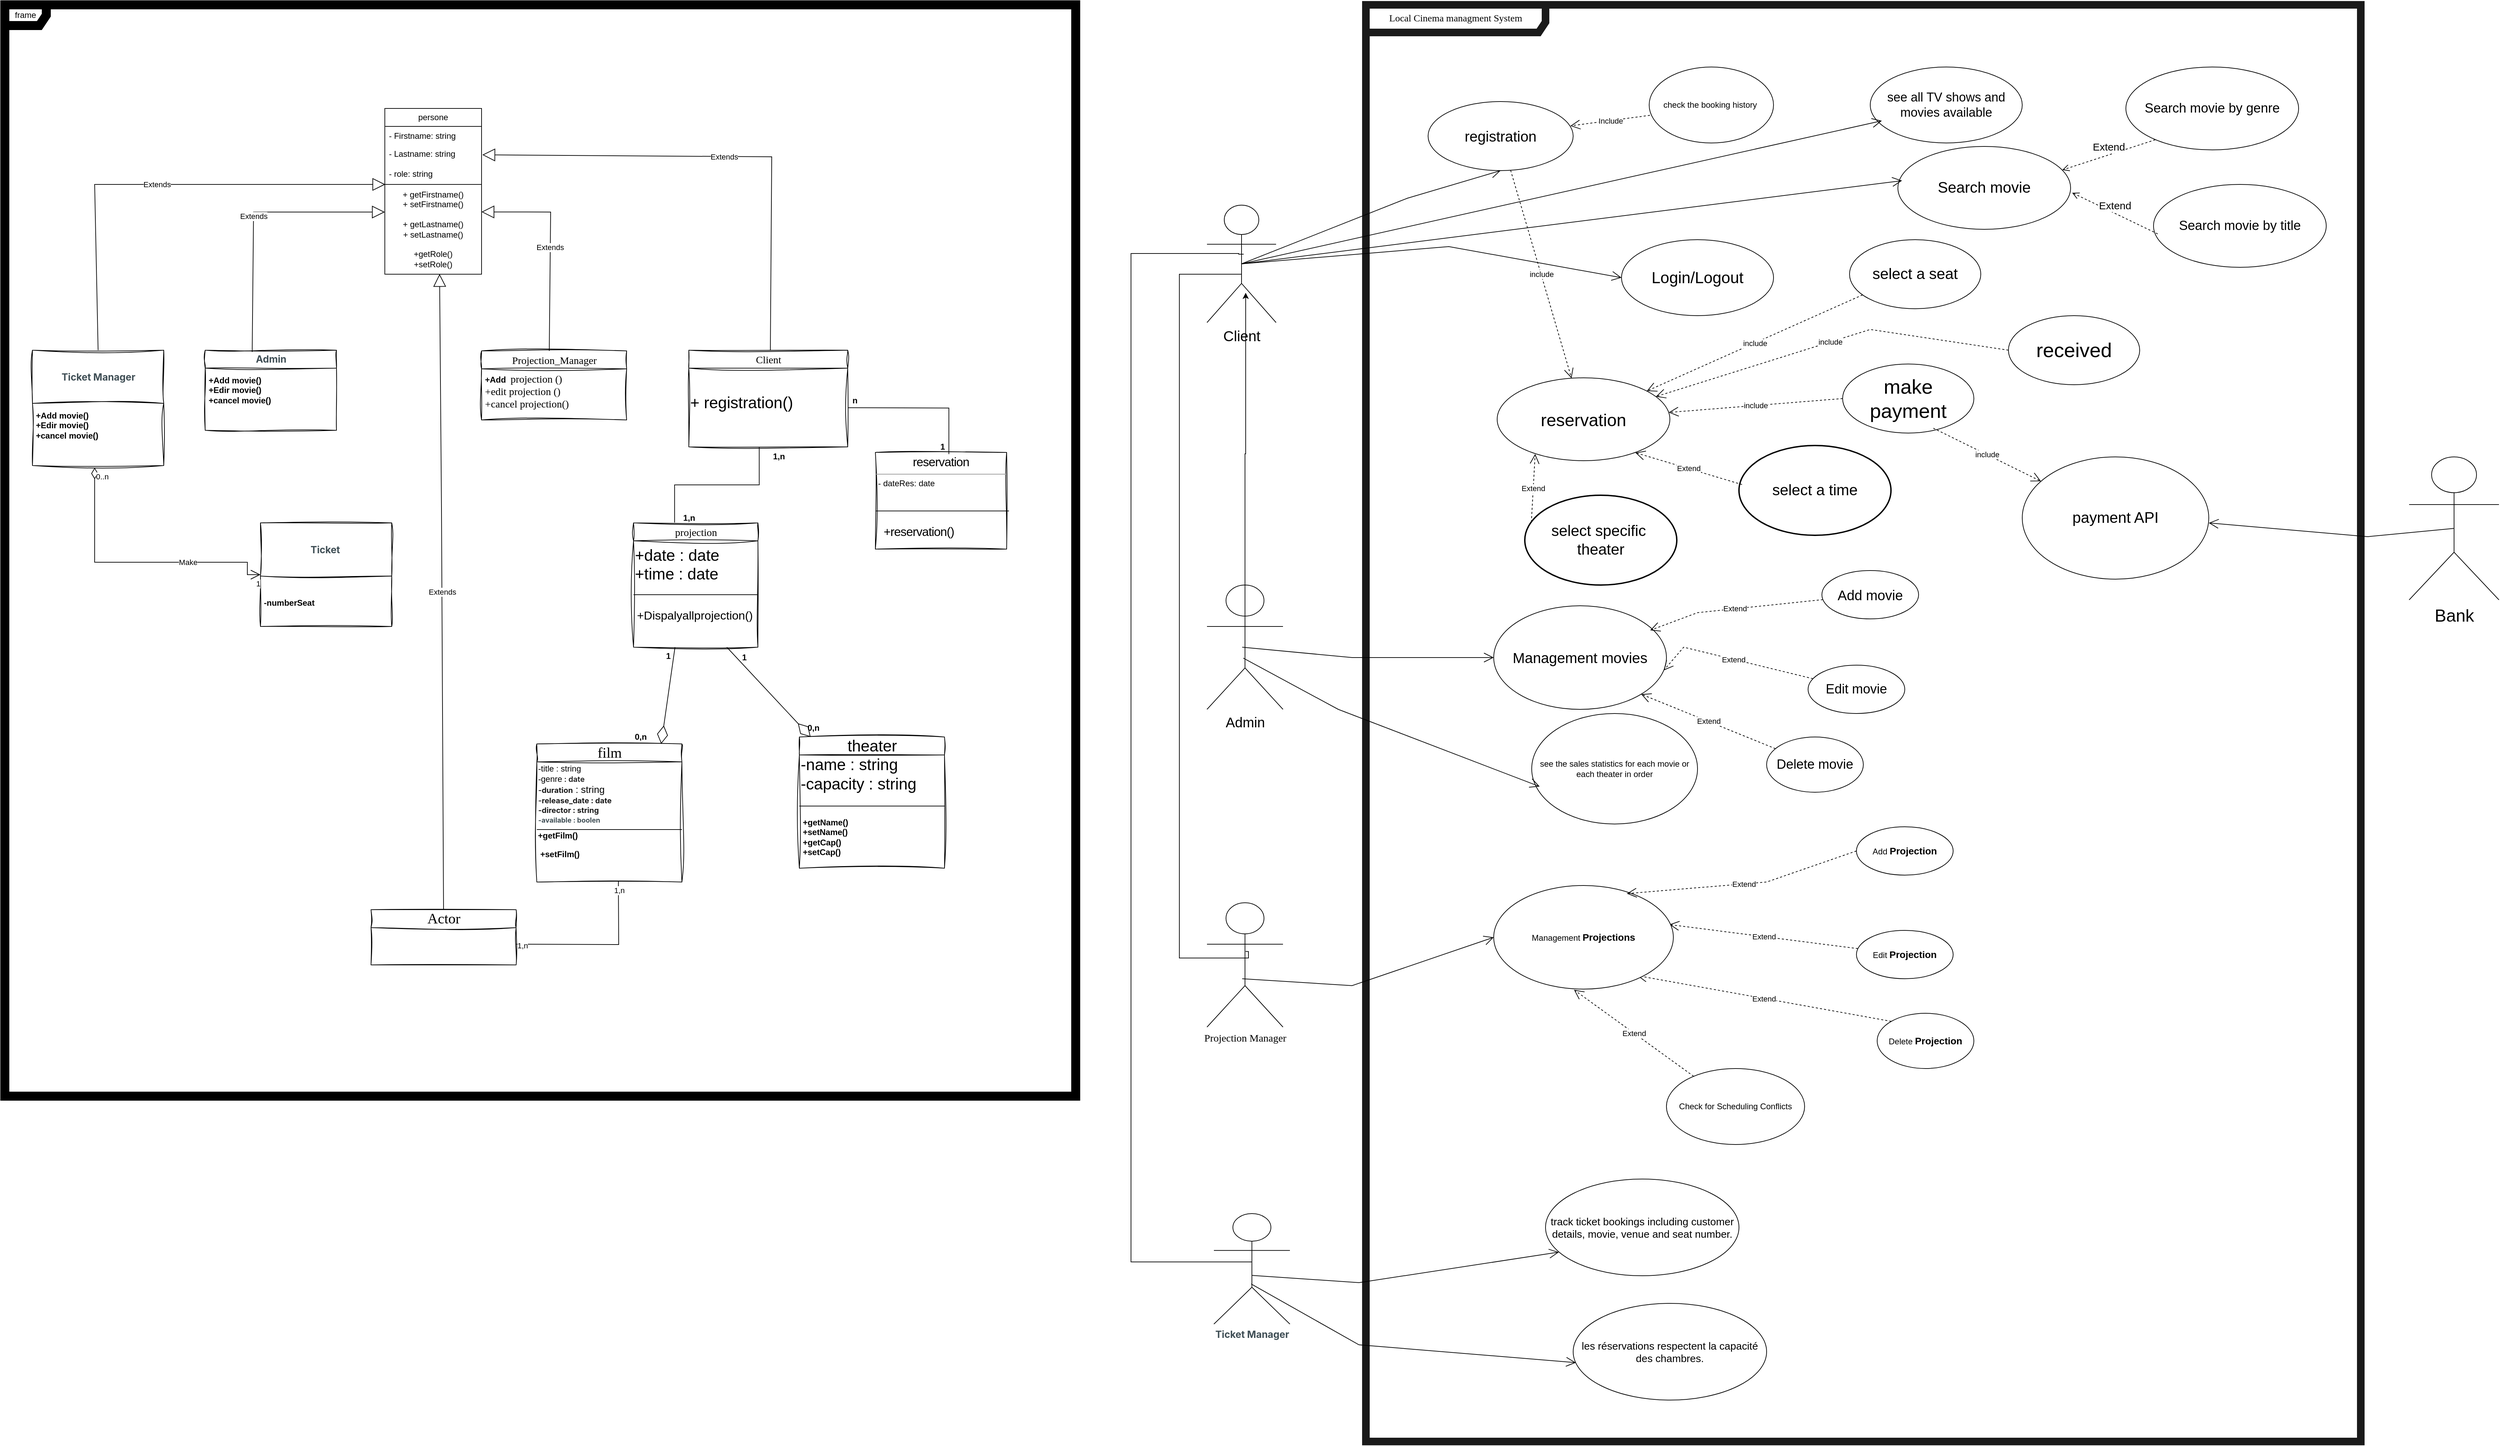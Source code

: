 <mxfile version="25.0.3">
  <diagram name="Page-1" id="c4acf3e9-155e-7222-9cf6-157b1a14988f">
    <mxGraphModel dx="3785" dy="2865" grid="1" gridSize="10" guides="1" tooltips="1" connect="1" arrows="1" fold="1" page="1" pageScale="1" pageWidth="850" pageHeight="1100" background="none" math="0" shadow="0">
      <root>
        <mxCell id="0" />
        <mxCell id="1" parent="0" />
        <mxCell id="5d2195bd80daf111-40" style="edgeStyle=orthogonalEdgeStyle;rounded=0;html=1;dashed=1;labelBackgroundColor=none;startFill=0;endArrow=open;endFill=0;endSize=10;fontFamily=Verdana;fontSize=10;" parent="1" edge="1">
          <mxGeometry relative="1" as="geometry">
            <Array as="points" />
            <mxPoint x="730" y="814" as="sourcePoint" />
            <mxPoint x="730" y="838" as="targetPoint" />
          </mxGeometry>
        </mxCell>
        <mxCell id="-JUCeMjN_p96MS28P27T-35" value="&lt;font style=&quot;font-size: 14px;&quot;&gt;Local Cinema managment System&lt;/font&gt;" style="shape=umlFrame;whiteSpace=wrap;html=1;rounded=0;shadow=0;comic=0;labelBackgroundColor=none;strokeWidth=11;fontFamily=Verdana;fontSize=10;align=center;width=260;height=40;strokeColor=#1A1A1A;" parent="1" vertex="1">
          <mxGeometry x="260" y="-1180" width="1440" height="2080" as="geometry" />
        </mxCell>
        <mxCell id="-JUCeMjN_p96MS28P27T-36" value="&lt;font style=&quot;font-size: 21px;&quot;&gt;Client&lt;/font&gt;" style="shape=umlActor;verticalLabelPosition=bottom;verticalAlign=top;html=1;" parent="1" vertex="1">
          <mxGeometry x="30" y="-890" width="100" height="170" as="geometry" />
        </mxCell>
        <mxCell id="-JUCeMjN_p96MS28P27T-38" value="&lt;font style=&quot;font-size: 20px;&quot;&gt;Admin&lt;/font&gt;" style="shape=umlActor;verticalLabelPosition=bottom;verticalAlign=top;html=1;" parent="1" vertex="1">
          <mxGeometry x="30" y="-340" width="110" height="180" as="geometry" />
        </mxCell>
        <mxCell id="-JUCeMjN_p96MS28P27T-43" value="&lt;font style=&quot;font-size: 23px;&quot;&gt;Login/Logout&lt;/font&gt;" style="ellipse;whiteSpace=wrap;html=1;" parent="1" vertex="1">
          <mxGeometry x="630" y="-840" width="220" height="110" as="geometry" />
        </mxCell>
        <mxCell id="-JUCeMjN_p96MS28P27T-45" value="" style="endArrow=open;endFill=1;endSize=12;html=1;rounded=0;exitX=0.5;exitY=0.5;exitDx=0;exitDy=0;exitPerimeter=0;entryX=0;entryY=0.5;entryDx=0;entryDy=0;" parent="1" source="-JUCeMjN_p96MS28P27T-36" target="-JUCeMjN_p96MS28P27T-43" edge="1">
          <mxGeometry width="160" relative="1" as="geometry">
            <mxPoint x="200" y="-877.792" as="sourcePoint" />
            <mxPoint x="482" y="-960" as="targetPoint" />
            <Array as="points">
              <mxPoint x="380" y="-830" />
            </Array>
          </mxGeometry>
        </mxCell>
        <mxCell id="-JUCeMjN_p96MS28P27T-46" value="&lt;font style=&quot;font-size: 18px;&quot;&gt;see all TV shows and movies available&lt;/font&gt;" style="ellipse;whiteSpace=wrap;html=1;" parent="1" vertex="1">
          <mxGeometry x="990" y="-1090" width="220" height="110" as="geometry" />
        </mxCell>
        <mxCell id="-JUCeMjN_p96MS28P27T-48" value="&lt;font style=&quot;font-size: 22px;&quot;&gt;Search movie&lt;/font&gt;" style="ellipse;whiteSpace=wrap;html=1;" parent="1" vertex="1">
          <mxGeometry x="1030" y="-975" width="250" height="120" as="geometry" />
        </mxCell>
        <mxCell id="-JUCeMjN_p96MS28P27T-49" value="" style="endArrow=open;endFill=1;endSize=12;html=1;rounded=0;entryX=0.024;entryY=0.413;entryDx=0;entryDy=0;entryPerimeter=0;exitX=0.5;exitY=0.5;exitDx=0;exitDy=0;exitPerimeter=0;" parent="1" source="-JUCeMjN_p96MS28P27T-36" target="-JUCeMjN_p96MS28P27T-48" edge="1">
          <mxGeometry width="160" relative="1" as="geometry">
            <mxPoint x="80" y="-800" as="sourcePoint" />
            <mxPoint x="400" y="-810" as="targetPoint" />
          </mxGeometry>
        </mxCell>
        <mxCell id="-JUCeMjN_p96MS28P27T-50" value="&lt;font style=&quot;font-size: 19px;&quot;&gt;Search movie by genre&lt;/font&gt;" style="ellipse;whiteSpace=wrap;html=1;" parent="1" vertex="1">
          <mxGeometry x="1360" y="-1090" width="250" height="120" as="geometry" />
        </mxCell>
        <mxCell id="-JUCeMjN_p96MS28P27T-52" value="&lt;font style=&quot;font-size: 15px;&quot;&gt;Extend&lt;/font&gt;" style="html=1;verticalAlign=bottom;endArrow=open;dashed=1;endSize=8;curved=0;rounded=0;entryX=0.952;entryY=0.284;entryDx=0;entryDy=0;entryPerimeter=0;exitX=0.17;exitY=0.878;exitDx=0;exitDy=0;exitPerimeter=0;" parent="1" source="-JUCeMjN_p96MS28P27T-50" target="-JUCeMjN_p96MS28P27T-48" edge="1">
          <mxGeometry relative="1" as="geometry">
            <mxPoint x="810" y="-780" as="sourcePoint" />
            <mxPoint x="730" y="-780" as="targetPoint" />
          </mxGeometry>
        </mxCell>
        <mxCell id="-JUCeMjN_p96MS28P27T-53" value="&lt;font style=&quot;font-size: 19px;&quot;&gt;Search movie by title&lt;/font&gt;" style="ellipse;whiteSpace=wrap;html=1;" parent="1" vertex="1">
          <mxGeometry x="1400" y="-920" width="250" height="120" as="geometry" />
        </mxCell>
        <mxCell id="-JUCeMjN_p96MS28P27T-54" value="&lt;font style=&quot;font-size: 15px;&quot;&gt;Extend&lt;/font&gt;" style="html=1;verticalAlign=bottom;endArrow=open;dashed=1;endSize=8;curved=0;rounded=0;exitX=0.024;exitY=0.597;exitDx=0;exitDy=0;exitPerimeter=0;entryX=1.009;entryY=0.559;entryDx=0;entryDy=0;entryPerimeter=0;" parent="1" source="-JUCeMjN_p96MS28P27T-53" target="-JUCeMjN_p96MS28P27T-48" edge="1">
          <mxGeometry relative="1" as="geometry">
            <mxPoint x="853" y="-825" as="sourcePoint" />
            <mxPoint x="870" y="-760" as="targetPoint" />
          </mxGeometry>
        </mxCell>
        <mxCell id="-JUCeMjN_p96MS28P27T-55" value="&lt;font style=&quot;&quot;&gt;&lt;span style=&quot;font-size: 25px;&quot;&gt;reservation&lt;/span&gt;&lt;/font&gt;" style="ellipse;whiteSpace=wrap;html=1;" parent="1" vertex="1">
          <mxGeometry x="450" y="-640" width="250" height="120" as="geometry" />
        </mxCell>
        <mxCell id="-JUCeMjN_p96MS28P27T-58" value="&lt;font style=&quot;font-size: 22px;&quot;&gt;select a seat&lt;/font&gt;" style="ellipse;whiteSpace=wrap;html=1;strokeWidth=1;" parent="1" vertex="1">
          <mxGeometry x="960" y="-840" width="190" height="100" as="geometry" />
        </mxCell>
        <mxCell id="-JUCeMjN_p96MS28P27T-59" value="&lt;span style=&quot;font-size: 29px;&quot;&gt;received&lt;/span&gt;" style="ellipse;whiteSpace=wrap;html=1;" parent="1" vertex="1">
          <mxGeometry x="1190" y="-730" width="190" height="100" as="geometry" />
        </mxCell>
        <mxCell id="-JUCeMjN_p96MS28P27T-60" value="&lt;span style=&quot;font-size: 29px;&quot;&gt;make payment&lt;/span&gt;" style="ellipse;whiteSpace=wrap;html=1;" parent="1" vertex="1">
          <mxGeometry x="950" y="-660" width="190" height="100" as="geometry" />
        </mxCell>
        <mxCell id="-JUCeMjN_p96MS28P27T-65" value="include" style="endArrow=open;endSize=12;dashed=1;html=1;rounded=0;exitX=0;exitY=0.5;exitDx=0;exitDy=0;" parent="1" source="-JUCeMjN_p96MS28P27T-60" target="-JUCeMjN_p96MS28P27T-55" edge="1">
          <mxGeometry width="160" relative="1" as="geometry">
            <mxPoint x="510" y="-502" as="sourcePoint" />
            <mxPoint x="670" y="-502" as="targetPoint" />
            <Array as="points" />
          </mxGeometry>
        </mxCell>
        <mxCell id="-JUCeMjN_p96MS28P27T-67" value="include" style="endArrow=open;endSize=12;dashed=1;html=1;rounded=0;exitX=0;exitY=0.5;exitDx=0;exitDy=0;" parent="1" source="-JUCeMjN_p96MS28P27T-59" target="-JUCeMjN_p96MS28P27T-55" edge="1">
          <mxGeometry width="160" relative="1" as="geometry">
            <mxPoint x="564" y="-536" as="sourcePoint" />
            <mxPoint x="468" y="-480" as="targetPoint" />
            <Array as="points">
              <mxPoint x="990" y="-710" />
            </Array>
          </mxGeometry>
        </mxCell>
        <mxCell id="-JUCeMjN_p96MS28P27T-68" value="include" style="endArrow=open;endSize=12;dashed=1;html=1;rounded=0;exitX=0.099;exitY=0.8;exitDx=0;exitDy=0;exitPerimeter=0;" parent="1" source="-JUCeMjN_p96MS28P27T-58" target="-JUCeMjN_p96MS28P27T-55" edge="1">
          <mxGeometry width="160" relative="1" as="geometry">
            <mxPoint x="675" y="-527" as="sourcePoint" />
            <mxPoint x="928" y="-488" as="targetPoint" />
            <Array as="points" />
          </mxGeometry>
        </mxCell>
        <mxCell id="-JUCeMjN_p96MS28P27T-71" value="" style="endArrow=open;endFill=1;endSize=12;html=1;rounded=0;entryX=0.076;entryY=0.708;entryDx=0;entryDy=0;exitX=0.5;exitY=0.5;exitDx=0;exitDy=0;exitPerimeter=0;entryPerimeter=0;" parent="1" source="-JUCeMjN_p96MS28P27T-36" target="-JUCeMjN_p96MS28P27T-46" edge="1">
          <mxGeometry width="160" relative="1" as="geometry">
            <mxPoint x="80" y="-805" as="sourcePoint" />
            <mxPoint x="420" y="-1010" as="targetPoint" />
          </mxGeometry>
        </mxCell>
        <mxCell id="-JUCeMjN_p96MS28P27T-74" value="" style="endArrow=open;endFill=1;endSize=12;html=1;rounded=0;exitX=0.5;exitY=0.5;exitDx=0;exitDy=0;exitPerimeter=0;entryX=0.5;entryY=1;entryDx=0;entryDy=0;" parent="1" source="-JUCeMjN_p96MS28P27T-36" target="-JUCeMjN_p96MS28P27T-73" edge="1">
          <mxGeometry width="160" relative="1" as="geometry">
            <mxPoint x="710" y="-770" as="sourcePoint" />
            <mxPoint x="870" y="-770" as="targetPoint" />
            <Array as="points">
              <mxPoint x="320" y="-900" />
            </Array>
          </mxGeometry>
        </mxCell>
        <mxCell id="-JUCeMjN_p96MS28P27T-76" value="include" style="endArrow=open;endSize=12;dashed=1;html=1;rounded=0;" parent="1" source="-JUCeMjN_p96MS28P27T-73" target="-JUCeMjN_p96MS28P27T-55" edge="1">
          <mxGeometry width="160" relative="1" as="geometry">
            <mxPoint x="480" y="-950" as="sourcePoint" />
            <mxPoint x="820" y="-770" as="targetPoint" />
            <Array as="points" />
          </mxGeometry>
        </mxCell>
        <mxCell id="-JUCeMjN_p96MS28P27T-77" value="&lt;span style=&quot;font-size: 22px;&quot;&gt;select a time&lt;/span&gt;" style="ellipse;whiteSpace=wrap;html=1;strokeWidth=2;" parent="1" vertex="1">
          <mxGeometry x="800" y="-542" width="220" height="130" as="geometry" />
        </mxCell>
        <mxCell id="-JUCeMjN_p96MS28P27T-78" value="&lt;span style=&quot;font-size: 22px;&quot;&gt;select&amp;nbsp;&lt;/span&gt;&lt;span style=&quot;font-size: 22px;&quot;&gt;specific&amp;nbsp;&lt;/span&gt;&lt;div&gt;&lt;span style=&quot;font-size: 22px;&quot;&gt;theater&lt;/span&gt;&lt;/div&gt;" style="ellipse;whiteSpace=wrap;html=1;strokeWidth=2;" parent="1" vertex="1">
          <mxGeometry x="490" y="-470" width="220" height="130" as="geometry" />
        </mxCell>
        <mxCell id="-JUCeMjN_p96MS28P27T-79" value="Extend" style="endArrow=open;endSize=12;dashed=1;html=1;rounded=0;exitX=0.02;exitY=0.435;exitDx=0;exitDy=0;exitPerimeter=0;entryX=0.8;entryY=0.903;entryDx=0;entryDy=0;entryPerimeter=0;" parent="1" source="-JUCeMjN_p96MS28P27T-77" target="-JUCeMjN_p96MS28P27T-55" edge="1">
          <mxGeometry width="160" relative="1" as="geometry">
            <mxPoint x="902" y="-555" as="sourcePoint" />
            <mxPoint x="650" y="-535" as="targetPoint" />
            <Array as="points" />
          </mxGeometry>
        </mxCell>
        <mxCell id="-JUCeMjN_p96MS28P27T-80" value="Extend" style="endArrow=open;endSize=12;dashed=1;html=1;rounded=0;exitX=0.043;exitY=0.301;exitDx=0;exitDy=0;exitPerimeter=0;entryX=0.22;entryY=0.919;entryDx=0;entryDy=0;entryPerimeter=0;" parent="1" source="-JUCeMjN_p96MS28P27T-78" target="-JUCeMjN_p96MS28P27T-55" edge="1">
          <mxGeometry width="160" relative="1" as="geometry">
            <mxPoint x="726" y="-560" as="sourcePoint" />
            <mxPoint x="474" y="-540" as="targetPoint" />
            <Array as="points" />
          </mxGeometry>
        </mxCell>
        <mxCell id="-JUCeMjN_p96MS28P27T-81" value="check the booking history&amp;nbsp;" style="ellipse;whiteSpace=wrap;html=1;" parent="1" vertex="1">
          <mxGeometry x="670" y="-1090" width="180" height="110" as="geometry" />
        </mxCell>
        <mxCell id="6axxp_OvReKWP-azyM8Y-1" value="Include" style="endArrow=open;endSize=12;dashed=1;html=1;rounded=0;entryX=0.981;entryY=0.352;entryDx=0;entryDy=0;entryPerimeter=0;" parent="1" target="-JUCeMjN_p96MS28P27T-73" edge="1">
          <mxGeometry width="160" relative="1" as="geometry">
            <mxPoint x="671" y="-1020" as="sourcePoint" />
            <mxPoint x="578.69" y="-992.3" as="targetPoint" />
            <mxPoint as="offset" />
          </mxGeometry>
        </mxCell>
        <mxCell id="6axxp_OvReKWP-azyM8Y-3" value="Management movies" style="ellipse;whiteSpace=wrap;html=1;fontSize=21;" parent="1" vertex="1">
          <mxGeometry x="445" y="-310" width="250" height="150" as="geometry" />
        </mxCell>
        <mxCell id="6axxp_OvReKWP-azyM8Y-4" value="Add movie" style="ellipse;whiteSpace=wrap;html=1;fontSize=20;" parent="1" vertex="1">
          <mxGeometry x="920" y="-361" width="140" height="70" as="geometry" />
        </mxCell>
        <mxCell id="6axxp_OvReKWP-azyM8Y-6" value="Delete movie" style="ellipse;whiteSpace=wrap;html=1;fontSize=19;" parent="1" vertex="1">
          <mxGeometry x="840" y="-120" width="140" height="80" as="geometry" />
        </mxCell>
        <mxCell id="6axxp_OvReKWP-azyM8Y-7" value="Edit movie" style="ellipse;whiteSpace=wrap;html=1;fontSize=19;" parent="1" vertex="1">
          <mxGeometry x="900" y="-224" width="140" height="70" as="geometry" />
        </mxCell>
        <mxCell id="6axxp_OvReKWP-azyM8Y-8" value="Extend" style="endArrow=open;endSize=12;dashed=1;html=1;rounded=0;entryX=1;entryY=1;entryDx=0;entryDy=0;" parent="1" source="6axxp_OvReKWP-azyM8Y-6" target="6axxp_OvReKWP-azyM8Y-3" edge="1">
          <mxGeometry width="160" relative="1" as="geometry">
            <mxPoint x="410" y="170" as="sourcePoint" />
            <mxPoint x="570" y="170" as="targetPoint" />
            <Array as="points" />
          </mxGeometry>
        </mxCell>
        <mxCell id="6axxp_OvReKWP-azyM8Y-9" value="Extend" style="endArrow=open;endSize=12;dashed=1;html=1;rounded=0;entryX=0.984;entryY=0.624;entryDx=0;entryDy=0;entryPerimeter=0;" parent="1" source="6axxp_OvReKWP-azyM8Y-7" target="6axxp_OvReKWP-azyM8Y-3" edge="1">
          <mxGeometry width="160" relative="1" as="geometry">
            <mxPoint x="420" y="180" as="sourcePoint" />
            <mxPoint x="456" y="237" as="targetPoint" />
            <Array as="points">
              <mxPoint x="720" y="-250" />
            </Array>
          </mxGeometry>
        </mxCell>
        <mxCell id="6axxp_OvReKWP-azyM8Y-10" value="Extend" style="endArrow=open;endSize=12;dashed=1;html=1;rounded=0;entryX=0.906;entryY=0.237;entryDx=0;entryDy=0;entryPerimeter=0;" parent="1" source="6axxp_OvReKWP-azyM8Y-4" target="6axxp_OvReKWP-azyM8Y-3" edge="1">
          <mxGeometry width="160" relative="1" as="geometry">
            <mxPoint x="570" y="170" as="sourcePoint" />
            <mxPoint x="564" y="237" as="targetPoint" />
            <Array as="points">
              <mxPoint x="740" y="-300" />
            </Array>
          </mxGeometry>
        </mxCell>
        <mxCell id="6axxp_OvReKWP-azyM8Y-12" value="see the sales statistics for each movie or each theater in order" style="ellipse;whiteSpace=wrap;html=1;" parent="1" vertex="1">
          <mxGeometry x="500" y="-154" width="240" height="160" as="geometry" />
        </mxCell>
        <mxCell id="6axxp_OvReKWP-azyM8Y-13" style="edgeStyle=orthogonalEdgeStyle;rounded=0;orthogonalLoop=1;jettySize=auto;html=1;exitX=0.5;exitY=0.5;exitDx=0;exitDy=0;exitPerimeter=0;entryX=0.56;entryY=0.746;entryDx=0;entryDy=0;entryPerimeter=0;" parent="1" source="-JUCeMjN_p96MS28P27T-38" target="-JUCeMjN_p96MS28P27T-36" edge="1">
          <mxGeometry relative="1" as="geometry" />
        </mxCell>
        <mxCell id="6axxp_OvReKWP-azyM8Y-14" value="" style="endArrow=open;endFill=1;endSize=12;html=1;rounded=0;exitX=0.478;exitY=0.588;exitDx=0;exitDy=0;exitPerimeter=0;entryX=0.048;entryY=0.661;entryDx=0;entryDy=0;entryPerimeter=0;" parent="1" source="-JUCeMjN_p96MS28P27T-38" target="6axxp_OvReKWP-azyM8Y-12" edge="1">
          <mxGeometry width="160" relative="1" as="geometry">
            <mxPoint x="96" y="-224" as="sourcePoint" />
            <mxPoint x="410" y="-225" as="targetPoint" />
            <Array as="points">
              <mxPoint x="220" y="-160" />
            </Array>
          </mxGeometry>
        </mxCell>
        <mxCell id="-JUCeMjN_p96MS28P27T-73" value="&lt;span style=&quot;font-size: 21px;&quot;&gt;registration&lt;/span&gt;" style="ellipse;whiteSpace=wrap;html=1;" parent="1" vertex="1">
          <mxGeometry x="350" y="-1040" width="210" height="100" as="geometry" />
        </mxCell>
        <mxCell id="6axxp_OvReKWP-azyM8Y-17" value="&lt;div style=&quot;text-align: start;&quot;&gt;&lt;font face=&quot;Inter, Helvetica, sans-serif&quot; color=&quot;#3f4e55&quot;&gt;&lt;span style=&quot;font-size: 14px; text-wrap-mode: wrap; background-color: rgb(255, 255, 255);&quot;&gt;&lt;b&gt;Admin&lt;/b&gt;&lt;/span&gt;&lt;/font&gt;&lt;/div&gt;" style="swimlane;html=1;fontStyle=0;childLayout=stackLayout;horizontal=1;startSize=26;fillColor=none;horizontalStack=0;resizeParent=1;resizeLast=0;collapsible=1;marginBottom=0;swimlaneFillColor=#ffffff;rounded=0;shadow=0;comic=0;labelBackgroundColor=none;strokeWidth=1;fontFamily=Verdana;fontSize=10;align=center;sketch=1;curveFitting=1;jiggle=2;" parent="1" vertex="1">
          <mxGeometry x="-1420" y="-680" width="190" height="116" as="geometry">
            <mxRectangle x="-1422.5" y="-820" width="100" height="30" as="alternateBounds" />
          </mxGeometry>
        </mxCell>
        <mxCell id="G94r3WtRSYAYhmoi9tkd-15" value="+Add movie()&lt;div&gt;+Edir movie()&lt;/div&gt;&lt;div&gt;+cancel movie()&lt;/div&gt;" style="text;align=left;fontStyle=1;verticalAlign=middle;spacingLeft=3;spacingRight=3;strokeColor=none;rotatable=0;points=[[0,0.5],[1,0.5]];portConstraint=eastwest;html=1;" parent="6axxp_OvReKWP-azyM8Y-17" vertex="1">
          <mxGeometry y="26" width="190" height="64" as="geometry" />
        </mxCell>
        <mxCell id="t2pgeeFwCYz7UCat-ssr-10" value="&lt;div&gt;&lt;br&gt;&lt;/div&gt;" style="text;html=1;strokeColor=none;fillColor=none;align=left;verticalAlign=top;spacingLeft=4;spacingRight=4;whiteSpace=wrap;overflow=hidden;rotatable=0;points=[[0,0.5],[1,0.5]];portConstraint=eastwest;sketch=1;curveFitting=1;jiggle=2;" parent="6axxp_OvReKWP-azyM8Y-17" vertex="1">
          <mxGeometry y="90" width="190" height="26" as="geometry" />
        </mxCell>
        <mxCell id="6axxp_OvReKWP-azyM8Y-21" value="&lt;font style=&quot;font-size: 15px;&quot;&gt;Client&lt;/font&gt;" style="swimlane;html=1;fontStyle=0;childLayout=stackLayout;horizontal=1;startSize=26;fillColor=none;horizontalStack=0;resizeParent=1;resizeLast=0;collapsible=1;marginBottom=0;swimlaneFillColor=#ffffff;rounded=0;shadow=0;comic=0;labelBackgroundColor=none;strokeWidth=1;fontFamily=Verdana;fontSize=10;align=center;sketch=1;curveFitting=1;jiggle=2;" parent="1" vertex="1">
          <mxGeometry x="-720" y="-680" width="230" height="140" as="geometry">
            <mxRectangle x="-930" y="-840" width="70" height="30" as="alternateBounds" />
          </mxGeometry>
        </mxCell>
        <mxCell id="t2pgeeFwCYz7UCat-ssr-23" value="&lt;font style=&quot;font-size: 23px;&quot;&gt;+ registration()&lt;/font&gt;&lt;div&gt;&lt;br&gt;&lt;/div&gt;" style="text;html=1;align=left;verticalAlign=middle;whiteSpace=wrap;rounded=0;strokeWidth=8;" parent="6axxp_OvReKWP-azyM8Y-21" vertex="1">
          <mxGeometry y="26" width="230" height="114" as="geometry" />
        </mxCell>
        <mxCell id="6axxp_OvReKWP-azyM8Y-26" value="&lt;p style=&quot;margin:0px;margin-top:4px;text-align:center;&quot;&gt;&lt;span style=&quot;background-color: rgb(255, 255, 255); color: var(--color-text-primary); font-family: var(--brand-font); font-size: 1.1rem; letter-spacing: -0.5px; text-wrap-mode: wrap; text-align: left;&quot;&gt;reservation&lt;/span&gt;&lt;/p&gt;&lt;hr size=&quot;1&quot;&gt;&lt;p style=&quot;margin:0px;margin-left:4px;&quot;&gt;- dateRes: date&lt;br&gt;&lt;/p&gt;" style="verticalAlign=top;align=left;overflow=fill;fontSize=12;fontFamily=Helvetica;html=1;rounded=0;shadow=0;comic=0;labelBackgroundColor=none;strokeWidth=1;sketch=1;curveFitting=1;jiggle=2;" parent="1" vertex="1">
          <mxGeometry x="-450" y="-532" width="190" height="140" as="geometry" />
        </mxCell>
        <mxCell id="6axxp_OvReKWP-azyM8Y-35" value="&lt;span style=&quot;font-family: Verdana; font-size: 15px;&quot;&gt;Projection Manager&lt;/span&gt;" style="shape=umlActor;verticalLabelPosition=bottom;verticalAlign=top;html=1;" parent="1" vertex="1">
          <mxGeometry x="30" y="120" width="110" height="180" as="geometry" />
        </mxCell>
        <mxCell id="t2pgeeFwCYz7UCat-ssr-2" value="persone" style="swimlane;fontStyle=0;childLayout=stackLayout;horizontal=1;startSize=26;fillColor=none;horizontalStack=0;resizeParent=1;resizeParentMax=0;resizeLast=0;collapsible=1;marginBottom=0;whiteSpace=wrap;html=1;" parent="1" vertex="1">
          <mxGeometry x="-1160" y="-1030" width="140" height="110" as="geometry" />
        </mxCell>
        <mxCell id="t2pgeeFwCYz7UCat-ssr-3" value="- Firstname: string" style="text;strokeColor=none;fillColor=none;align=left;verticalAlign=top;spacingLeft=4;spacingRight=4;overflow=hidden;rotatable=0;points=[[0,0.5],[1,0.5]];portConstraint=eastwest;whiteSpace=wrap;html=1;" parent="t2pgeeFwCYz7UCat-ssr-2" vertex="1">
          <mxGeometry y="26" width="140" height="26" as="geometry" />
        </mxCell>
        <mxCell id="t2pgeeFwCYz7UCat-ssr-4" value="- Lastname: string&lt;div&gt;&lt;br&gt;&lt;/div&gt;&lt;div&gt;- role: string&lt;/div&gt;" style="text;strokeColor=none;fillColor=none;align=left;verticalAlign=top;spacingLeft=4;spacingRight=4;overflow=hidden;rotatable=0;points=[[0,0.5],[1,0.5]];portConstraint=eastwest;whiteSpace=wrap;html=1;" parent="t2pgeeFwCYz7UCat-ssr-2" vertex="1">
          <mxGeometry y="52" width="140" height="58" as="geometry" />
        </mxCell>
        <mxCell id="t2pgeeFwCYz7UCat-ssr-8" value="+ get&lt;span style=&quot;text-align: left;&quot;&gt;Firstname()&lt;/span&gt;&lt;div&gt;&lt;span style=&quot;text-align: left;&quot;&gt;+ setFirstname()&lt;/span&gt;&lt;/div&gt;&lt;div&gt;&lt;span style=&quot;text-align: left;&quot;&gt;&lt;br&gt;&lt;/span&gt;&lt;/div&gt;&lt;div&gt;&lt;span style=&quot;text-align: left;&quot;&gt;+ getLastname()&lt;/span&gt;&lt;/div&gt;&lt;div&gt;&lt;span style=&quot;text-align: left;&quot;&gt;+ setLastname()&lt;/span&gt;&lt;/div&gt;&lt;div&gt;&lt;span style=&quot;text-align: left;&quot;&gt;&lt;br&gt;&lt;/span&gt;&lt;/div&gt;&lt;div&gt;&lt;span style=&quot;text-align: left;&quot;&gt;+getRole()&lt;/span&gt;&lt;/div&gt;&lt;div&gt;&lt;span style=&quot;text-align: left;&quot;&gt;+setRole()&lt;/span&gt;&lt;/div&gt;" style="html=1;whiteSpace=wrap;" parent="1" vertex="1">
          <mxGeometry x="-1160" y="-920" width="140" height="130" as="geometry" />
        </mxCell>
        <mxCell id="t2pgeeFwCYz7UCat-ssr-19" value="&lt;font style=&quot;font-size: 21px;&quot;&gt;film&lt;/font&gt;" style="swimlane;html=1;fontStyle=0;childLayout=stackLayout;horizontal=1;startSize=26;fillColor=none;horizontalStack=0;resizeParent=1;resizeLast=0;collapsible=1;marginBottom=0;swimlaneFillColor=#ffffff;rounded=0;shadow=0;comic=0;labelBackgroundColor=none;strokeWidth=1;fontFamily=Verdana;fontSize=10;align=center;sketch=1;curveFitting=1;jiggle=2;" parent="1" vertex="1">
          <mxGeometry x="-940" y="-110" width="210" height="200" as="geometry">
            <mxRectangle x="-930" y="-840" width="70" height="30" as="alternateBounds" />
          </mxGeometry>
        </mxCell>
        <mxCell id="t2pgeeFwCYz7UCat-ssr-20" value="-title : string&amp;nbsp;&lt;div&gt;-genre&lt;span style=&quot;background-color: rgb(255, 255, 255); font-family: Inter, Helvetica, sans-serif; font-weight: 600;&quot;&gt;&lt;font style=&quot;font-size: 11px;&quot; color=&quot;#1a1a1a&quot;&gt;&amp;nbsp;: date&amp;nbsp;&lt;/font&gt;&lt;/span&gt;&lt;/div&gt;&lt;div&gt;&lt;span style=&quot;background-color: rgb(255, 255, 255); font-family: Inter, Helvetica, sans-serif; font-weight: 600;&quot;&gt;&lt;font style=&quot;font-size: 11px;&quot; color=&quot;#1a1a1a&quot;&gt;-&lt;/font&gt;&lt;/span&gt;&lt;span style=&quot;background-color: initial; font-size: 11px;&quot;&gt;&lt;font face=&quot;Inter, Helvetica, sans-serif&quot; color=&quot;#1a1a1a&quot;&gt;&lt;b&gt;duration&lt;/b&gt;&lt;/font&gt;&lt;/span&gt;&lt;span style=&quot;background-color: rgb(255, 255, 255); font-family: &amp;quot;Nunito Sans&amp;quot;, sans-serif; font-size: 14px; white-space-collapse: preserve;&quot;&gt; : string&lt;/span&gt;&lt;/div&gt;&lt;div&gt;&lt;span style=&quot;background-color: rgb(255, 255, 255); font-family: Inter, Helvetica, sans-serif; font-weight: 600;&quot;&gt;&lt;font style=&quot;font-size: 11px;&quot; color=&quot;#1a1a1a&quot;&gt;-&lt;/font&gt;&lt;/span&gt;&lt;span style=&quot;background-color: initial; font-size: 11px;&quot;&gt;&lt;font face=&quot;Inter, Helvetica, sans-serif&quot; color=&quot;#1a1a1a&quot;&gt;&lt;b&gt;release_date : date&lt;/b&gt;&lt;/font&gt;&lt;/span&gt;&lt;/div&gt;&lt;div&gt;&lt;span style=&quot;background-color: initial; font-size: 11px;&quot;&gt;&lt;font face=&quot;Inter, Helvetica, sans-serif&quot; color=&quot;#1a1a1a&quot;&gt;&lt;b&gt;-&lt;/b&gt;&lt;/font&gt;&lt;/span&gt;&lt;span style=&quot;background-color: initial; font-size: 11px;&quot;&gt;&lt;font face=&quot;Inter, Helvetica, sans-serif&quot; color=&quot;#1a1a1a&quot;&gt;&lt;b&gt;director : string&amp;nbsp;&lt;/b&gt;&lt;/font&gt;&lt;/span&gt;&lt;/div&gt;&lt;div&gt;&lt;font face=&quot;Inter, Helvetica, sans-serif&quot; color=&quot;#3f4e55&quot;&gt;&lt;span style=&quot;font-size: 10px; background-color: rgb(255, 255, 255);&quot;&gt;&lt;b&gt;-&lt;/b&gt;&lt;/span&gt;&lt;/font&gt;&lt;span style=&quot;background-color: initial; font-size: 10px;&quot;&gt;&lt;font face=&quot;Inter, Helvetica, sans-serif&quot; color=&quot;#3f4e55&quot;&gt;&lt;b&gt;available : boolen&lt;/b&gt;&lt;/font&gt;&lt;/span&gt;&lt;/div&gt;" style="text;html=1;align=left;verticalAlign=middle;whiteSpace=wrap;rounded=0;" parent="t2pgeeFwCYz7UCat-ssr-19" vertex="1">
          <mxGeometry y="26" width="210" height="94" as="geometry" />
        </mxCell>
        <mxCell id="K1tz6S9R27IjN6R02nzi-79" value="&lt;div&gt;&lt;span style=&quot;background-color: initial;&quot;&gt;+setFilm()&lt;/span&gt;&lt;/div&gt;" style="text;align=left;fontStyle=1;verticalAlign=middle;spacingLeft=3;spacingRight=3;strokeColor=none;rotatable=0;points=[[0,0.5],[1,0.5]];portConstraint=eastwest;html=1;" vertex="1" parent="t2pgeeFwCYz7UCat-ssr-19">
          <mxGeometry y="120" width="210" height="80" as="geometry" />
        </mxCell>
        <mxCell id="t2pgeeFwCYz7UCat-ssr-24" value="&lt;span style=&quot;font-size: 17.6px; letter-spacing: -0.5px; background-color: rgb(255, 255, 255);&quot;&gt;+reservation()&lt;/span&gt;" style="text;html=1;align=left;verticalAlign=middle;whiteSpace=wrap;rounded=0;strokeWidth=8;" parent="1" vertex="1">
          <mxGeometry x="-440" y="-437" width="210" height="40" as="geometry" />
        </mxCell>
        <mxCell id="t2pgeeFwCYz7UCat-ssr-26" value="" style="endArrow=none;html=1;rounded=0;entryX=1.018;entryY=0.605;entryDx=0;entryDy=0;entryPerimeter=0;exitX=0.002;exitY=0.605;exitDx=0;exitDy=0;exitPerimeter=0;" parent="1" source="6axxp_OvReKWP-azyM8Y-26" target="6axxp_OvReKWP-azyM8Y-26" edge="1">
          <mxGeometry width="50" height="50" relative="1" as="geometry">
            <mxPoint x="-430" y="-460" as="sourcePoint" />
            <mxPoint x="-380" y="-510" as="targetPoint" />
          </mxGeometry>
        </mxCell>
        <mxCell id="G94r3WtRSYAYhmoi9tkd-6" value="&lt;span style=&quot;font-size: 21px;&quot;&gt;Actor&lt;/span&gt;" style="swimlane;html=1;fontStyle=0;childLayout=stackLayout;horizontal=1;startSize=26;fillColor=none;horizontalStack=0;resizeParent=1;resizeLast=0;collapsible=1;marginBottom=0;swimlaneFillColor=#ffffff;rounded=0;shadow=0;comic=0;labelBackgroundColor=none;strokeWidth=1;fontFamily=Verdana;fontSize=10;align=center;sketch=1;curveFitting=1;jiggle=2;" parent="1" vertex="1">
          <mxGeometry x="-1180" y="130" width="210" height="80" as="geometry">
            <mxRectangle x="-930" y="-840" width="70" height="30" as="alternateBounds" />
          </mxGeometry>
        </mxCell>
        <mxCell id="G94r3WtRSYAYhmoi9tkd-12" value="&lt;span style=&quot;font-size: 15px;&quot;&gt;Projection_Manager&lt;/span&gt;" style="swimlane;html=1;fontStyle=0;childLayout=stackLayout;horizontal=1;startSize=26;fillColor=none;horizontalStack=0;resizeParent=1;resizeLast=0;collapsible=1;marginBottom=0;swimlaneFillColor=#ffffff;rounded=0;shadow=0;comic=0;labelBackgroundColor=none;strokeWidth=1;fontFamily=Verdana;fontSize=10;align=center;sketch=1;curveFitting=1;jiggle=2;" parent="1" vertex="1">
          <mxGeometry x="-1020" y="-679" width="210" height="100" as="geometry">
            <mxRectangle x="-930" y="-840" width="70" height="30" as="alternateBounds" />
          </mxGeometry>
        </mxCell>
        <mxCell id="G94r3WtRSYAYhmoi9tkd-14" value="+Add&amp;nbsp;&amp;nbsp;&lt;span style=&quot;font-family: Verdana; font-size: 15px; font-weight: 400;&quot;&gt;projection ()&lt;/span&gt;&lt;div&gt;&lt;span style=&quot;font-family: Verdana; font-size: 15px; font-weight: 400;&quot;&gt;+edit&amp;nbsp;&lt;/span&gt;&lt;span style=&quot;font-family: Verdana; font-size: 15px; font-weight: 400; background-color: initial;&quot;&gt;projection ()&lt;/span&gt;&lt;/div&gt;&lt;div&gt;&lt;span style=&quot;background-color: initial; font-size: 15px; font-weight: 400;&quot;&gt;&lt;font face=&quot;Verdana&quot;&gt;+cancel projection()&lt;/font&gt;&lt;/span&gt;&lt;/div&gt;" style="text;align=left;fontStyle=1;verticalAlign=middle;spacingLeft=3;spacingRight=3;strokeColor=none;rotatable=0;points=[[0,0.5],[1,0.5]];portConstraint=eastwest;html=1;" parent="G94r3WtRSYAYhmoi9tkd-12" vertex="1">
          <mxGeometry y="26" width="210" height="64" as="geometry" />
        </mxCell>
        <mxCell id="G94r3WtRSYAYhmoi9tkd-16" value="&lt;div style=&quot;&quot;&gt;&lt;font face=&quot;Helvetica&quot;&gt;&lt;span style=&quot;font-size: 23px; text-wrap-mode: wrap;&quot;&gt;theater&lt;/span&gt;&lt;/font&gt;&lt;/div&gt;" style="swimlane;html=1;fontStyle=0;childLayout=stackLayout;horizontal=1;startSize=26;fillColor=none;horizontalStack=0;resizeParent=1;resizeLast=0;collapsible=1;marginBottom=0;swimlaneFillColor=#ffffff;rounded=0;shadow=0;comic=0;labelBackgroundColor=none;strokeWidth=1;fontFamily=Verdana;fontSize=10;align=center;sketch=1;curveFitting=1;jiggle=2;" parent="1" vertex="1">
          <mxGeometry x="-560" y="-120" width="210" height="190" as="geometry">
            <mxRectangle x="-930" y="-840" width="70" height="30" as="alternateBounds" />
          </mxGeometry>
        </mxCell>
        <mxCell id="G94r3WtRSYAYhmoi9tkd-17" value="&lt;span style=&quot;font-size: 23px;&quot;&gt;-name : string&lt;/span&gt;&lt;div&gt;&lt;span style=&quot;font-size: 23px;&quot;&gt;-capacity : string&lt;br&gt;&lt;/span&gt;&lt;div&gt;&lt;span style=&quot;font-size: 23px;&quot;&gt;&lt;br&gt;&lt;/span&gt;&lt;/div&gt;&lt;/div&gt;" style="text;html=1;align=left;verticalAlign=middle;whiteSpace=wrap;rounded=0;strokeWidth=8;" parent="G94r3WtRSYAYhmoi9tkd-16" vertex="1">
          <mxGeometry y="26" width="210" height="84" as="geometry" />
        </mxCell>
        <mxCell id="K1tz6S9R27IjN6R02nzi-82" value="+getName()&lt;div&gt;+setName()&lt;/div&gt;&lt;div style=&quot;&quot;&gt;+getCap()&lt;/div&gt;&lt;div style=&quot;&quot;&gt;+setCap()&lt;/div&gt;" style="text;align=left;fontStyle=1;verticalAlign=middle;spacingLeft=3;spacingRight=3;strokeColor=none;rotatable=0;points=[[0,0.5],[1,0.5]];portConstraint=eastwest;html=1;" vertex="1" parent="G94r3WtRSYAYhmoi9tkd-16">
          <mxGeometry y="110" width="210" height="70" as="geometry" />
        </mxCell>
        <mxCell id="G94r3WtRSYAYhmoi9tkd-22" value="&lt;div style=&quot;text-align: start;&quot;&gt;&lt;font face=&quot;Inter, Helvetica, sans-serif&quot; color=&quot;#3f4e55&quot;&gt;&lt;span style=&quot;font-size: 14px; text-wrap-mode: wrap; background-color: rgb(255, 255, 255);&quot;&gt;&lt;b&gt;Ticket Manager&lt;/b&gt;&lt;/span&gt;&lt;/font&gt;&lt;/div&gt;" style="swimlane;html=1;fontStyle=0;childLayout=stackLayout;horizontal=1;startSize=77;fillColor=none;horizontalStack=0;resizeParent=1;resizeLast=0;collapsible=1;marginBottom=0;swimlaneFillColor=#ffffff;rounded=0;shadow=0;comic=0;labelBackgroundColor=none;strokeWidth=1;fontFamily=Verdana;fontSize=10;align=center;sketch=1;curveFitting=1;jiggle=2;" parent="1" vertex="1">
          <mxGeometry x="-1670" y="-680" width="190" height="167" as="geometry">
            <mxRectangle x="-1422.5" y="-820" width="100" height="30" as="alternateBounds" />
          </mxGeometry>
        </mxCell>
        <mxCell id="K1tz6S9R27IjN6R02nzi-83" value="+Add movie()&lt;div&gt;+Edir movie()&lt;/div&gt;&lt;div&gt;+cancel movie()&lt;/div&gt;" style="text;align=left;fontStyle=1;verticalAlign=middle;spacingLeft=3;spacingRight=3;strokeColor=none;rotatable=0;points=[[0,0.5],[1,0.5]];portConstraint=eastwest;html=1;" vertex="1" parent="G94r3WtRSYAYhmoi9tkd-22">
          <mxGeometry y="77" width="190" height="64" as="geometry" />
        </mxCell>
        <mxCell id="G94r3WtRSYAYhmoi9tkd-26" value="&lt;div style=&quot;text-align: start;&quot;&gt;&lt;font face=&quot;Inter, Helvetica, sans-serif&quot; color=&quot;#3f4e55&quot;&gt;&lt;span style=&quot;font-size: 14px; text-wrap-mode: wrap; background-color: rgb(255, 255, 255);&quot;&gt;&lt;b&gt;Ticket&amp;nbsp;&lt;/b&gt;&lt;/span&gt;&lt;/font&gt;&lt;/div&gt;" style="swimlane;html=1;fontStyle=0;childLayout=stackLayout;horizontal=1;startSize=77;fillColor=none;horizontalStack=0;resizeParent=1;resizeLast=0;collapsible=1;marginBottom=0;swimlaneFillColor=#ffffff;rounded=0;shadow=0;comic=0;labelBackgroundColor=none;strokeWidth=1;fontFamily=Verdana;fontSize=10;align=center;sketch=1;curveFitting=1;jiggle=2;" parent="1" vertex="1">
          <mxGeometry x="-1340" y="-430" width="190" height="150" as="geometry">
            <mxRectangle x="-1422.5" y="-820" width="100" height="30" as="alternateBounds" />
          </mxGeometry>
        </mxCell>
        <mxCell id="G94r3WtRSYAYhmoi9tkd-28" value="&lt;div&gt;&lt;br&gt;&lt;/div&gt;" style="text;html=1;strokeColor=none;fillColor=none;align=left;verticalAlign=top;spacingLeft=4;spacingRight=4;whiteSpace=wrap;overflow=hidden;rotatable=0;points=[[0,0.5],[1,0.5]];portConstraint=eastwest;sketch=1;curveFitting=1;jiggle=2;" parent="G94r3WtRSYAYhmoi9tkd-26" vertex="1">
          <mxGeometry y="77" width="190" height="26" as="geometry" />
        </mxCell>
        <mxCell id="K1tz6S9R27IjN6R02nzi-39" value="-numberSeat" style="text;align=left;fontStyle=1;verticalAlign=middle;spacingLeft=3;spacingRight=3;strokeColor=none;rotatable=0;points=[[0,0.5],[1,0.5]];portConstraint=eastwest;html=1;" vertex="1" parent="G94r3WtRSYAYhmoi9tkd-26">
          <mxGeometry y="103" width="190" height="26" as="geometry" />
        </mxCell>
        <mxCell id="G94r3WtRSYAYhmoi9tkd-10" value="&lt;span style=&quot;font-size: 15px;&quot;&gt;projection&lt;/span&gt;" style="swimlane;html=1;fontStyle=0;childLayout=stackLayout;horizontal=1;startSize=26;fillColor=none;horizontalStack=0;resizeParent=1;resizeLast=0;collapsible=1;marginBottom=0;swimlaneFillColor=#ffffff;rounded=0;shadow=0;comic=0;labelBackgroundColor=none;strokeWidth=1;fontFamily=Verdana;fontSize=10;align=center;sketch=1;curveFitting=1;jiggle=2;" parent="1" vertex="1">
          <mxGeometry x="-800" y="-430" width="180" height="180" as="geometry">
            <mxRectangle x="-930" y="-840" width="70" height="30" as="alternateBounds" />
          </mxGeometry>
        </mxCell>
        <mxCell id="G94r3WtRSYAYhmoi9tkd-11" value="&lt;span style=&quot;font-size: 23px;&quot;&gt;+date : date&lt;/span&gt;&lt;div&gt;&lt;span style=&quot;background-color: initial; font-size: 23px;&quot;&gt;+time : date&lt;/span&gt;&lt;/div&gt;&lt;div&gt;&lt;br&gt;&lt;/div&gt;" style="text;html=1;align=left;verticalAlign=middle;whiteSpace=wrap;rounded=0;strokeWidth=8;" parent="G94r3WtRSYAYhmoi9tkd-10" vertex="1">
          <mxGeometry y="26" width="180" height="84" as="geometry" />
        </mxCell>
        <mxCell id="K1tz6S9R27IjN6R02nzi-29" value="&lt;span style=&quot;font-weight: 400; text-wrap-mode: wrap;&quot;&gt;&lt;font style=&quot;font-size: 17px;&quot;&gt;+Dispalyallprojection()&lt;/font&gt;&lt;/span&gt;" style="text;align=left;fontStyle=1;verticalAlign=middle;spacingLeft=3;spacingRight=3;strokeColor=none;rotatable=0;points=[[0,0.5],[1,0.5]];portConstraint=eastwest;html=1;" vertex="1" parent="G94r3WtRSYAYhmoi9tkd-10">
          <mxGeometry y="110" width="180" height="50" as="geometry" />
        </mxCell>
        <mxCell id="G94r3WtRSYAYhmoi9tkd-32" value="Extends" style="endArrow=block;endSize=16;endFill=0;html=1;rounded=0;exitX=0.5;exitY=0;exitDx=0;exitDy=0;entryX=0.005;entryY=1;entryDx=0;entryDy=0;entryPerimeter=0;" parent="1" source="G94r3WtRSYAYhmoi9tkd-22" target="t2pgeeFwCYz7UCat-ssr-4" edge="1">
          <mxGeometry width="160" relative="1" as="geometry">
            <mxPoint x="-1240" y="-640" as="sourcePoint" />
            <mxPoint x="-1080" y="-640" as="targetPoint" />
            <Array as="points">
              <mxPoint x="-1580" y="-920" />
            </Array>
          </mxGeometry>
        </mxCell>
        <mxCell id="G94r3WtRSYAYhmoi9tkd-33" value="Extends" style="endArrow=block;endSize=16;endFill=0;html=1;rounded=0;exitX=0.358;exitY=0.023;exitDx=0;exitDy=0;exitPerimeter=0;" parent="1" source="6axxp_OvReKWP-azyM8Y-17" edge="1">
          <mxGeometry width="160" relative="1" as="geometry">
            <mxPoint x="-1345" y="-679" as="sourcePoint" />
            <mxPoint x="-1160" y="-880" as="targetPoint" />
            <Array as="points">
              <mxPoint x="-1350" y="-880" />
              <mxPoint x="-1250" y="-880" />
            </Array>
          </mxGeometry>
        </mxCell>
        <mxCell id="G94r3WtRSYAYhmoi9tkd-34" value="Extends" style="endArrow=block;endSize=16;endFill=0;html=1;rounded=0;exitX=0.358;exitY=0.023;exitDx=0;exitDy=0;exitPerimeter=0;entryX=0.999;entryY=0.306;entryDx=0;entryDy=0;entryPerimeter=0;" parent="1" target="t2pgeeFwCYz7UCat-ssr-8" edge="1">
          <mxGeometry width="160" relative="1" as="geometry">
            <mxPoint x="-922" y="-679" as="sourcePoint" />
            <mxPoint x="-730" y="-884" as="targetPoint" />
            <Array as="points">
              <mxPoint x="-920" y="-880" />
            </Array>
          </mxGeometry>
        </mxCell>
        <mxCell id="G94r3WtRSYAYhmoi9tkd-35" value="Extends" style="endArrow=block;endSize=16;endFill=0;html=1;rounded=0;exitX=0.358;exitY=0.023;exitDx=0;exitDy=0;exitPerimeter=0;entryX=1.008;entryY=0.261;entryDx=0;entryDy=0;entryPerimeter=0;" parent="1" target="t2pgeeFwCYz7UCat-ssr-4" edge="1">
          <mxGeometry width="160" relative="1" as="geometry">
            <mxPoint x="-602" y="-680" as="sourcePoint" />
            <mxPoint x="-700" y="-881" as="targetPoint" />
            <Array as="points">
              <mxPoint x="-600" y="-960" />
            </Array>
          </mxGeometry>
        </mxCell>
        <mxCell id="G94r3WtRSYAYhmoi9tkd-39" value="Extends" style="endArrow=block;endSize=16;endFill=0;html=1;rounded=0;entryX=0.566;entryY=0.997;entryDx=0;entryDy=0;entryPerimeter=0;exitX=0.5;exitY=0;exitDx=0;exitDy=0;" parent="1" source="G94r3WtRSYAYhmoi9tkd-6" target="t2pgeeFwCYz7UCat-ssr-8" edge="1">
          <mxGeometry width="160" relative="1" as="geometry">
            <mxPoint x="-1081" y="250" as="sourcePoint" />
            <mxPoint x="-888" y="-450" as="targetPoint" />
            <Array as="points">
              <mxPoint x="-1078" y="-450" />
            </Array>
          </mxGeometry>
        </mxCell>
        <mxCell id="K1tz6S9R27IjN6R02nzi-5" value="" style="endArrow=diamondThin;endFill=0;endSize=24;html=1;rounded=0;entryX=0.875;entryY=0.885;entryDx=0;entryDy=0;entryPerimeter=0;" edge="1" parent="1" target="K1tz6S9R27IjN6R02nzi-10">
          <mxGeometry width="160" relative="1" as="geometry">
            <mxPoint x="-740" y="-250" as="sourcePoint" />
            <mxPoint x="-772.21" y="-107.0" as="targetPoint" />
            <Array as="points" />
          </mxGeometry>
        </mxCell>
        <mxCell id="K1tz6S9R27IjN6R02nzi-6" value="" style="endArrow=diamondThin;endFill=0;endSize=24;html=1;rounded=0;exitX=0.75;exitY=1;exitDx=0;exitDy=0;" edge="1" parent="1" source="G94r3WtRSYAYhmoi9tkd-10" target="G94r3WtRSYAYhmoi9tkd-16">
          <mxGeometry width="160" relative="1" as="geometry">
            <mxPoint x="-680" y="-300" as="sourcePoint" />
            <mxPoint x="-750" y="-115" as="targetPoint" />
            <Array as="points" />
          </mxGeometry>
        </mxCell>
        <mxCell id="K1tz6S9R27IjN6R02nzi-10" value="0,n" style="text;align=center;fontStyle=1;verticalAlign=middle;spacingLeft=3;spacingRight=3;strokeColor=none;rotatable=0;points=[[0,0.5],[1,0.5]];portConstraint=eastwest;html=1;" vertex="1" parent="1">
          <mxGeometry x="-830" y="-133" width="80" height="26" as="geometry" />
        </mxCell>
        <mxCell id="K1tz6S9R27IjN6R02nzi-11" value="0,n" style="text;align=center;fontStyle=1;verticalAlign=middle;spacingLeft=3;spacingRight=3;strokeColor=none;rotatable=0;points=[[0,0.5],[1,0.5]];portConstraint=eastwest;html=1;" vertex="1" parent="1">
          <mxGeometry x="-580" y="-146" width="80" height="26" as="geometry" />
        </mxCell>
        <mxCell id="K1tz6S9R27IjN6R02nzi-12" value="1" style="text;align=center;fontStyle=1;verticalAlign=middle;spacingLeft=3;spacingRight=3;strokeColor=none;rotatable=0;points=[[0,0.5],[1,0.5]];portConstraint=eastwest;html=1;" vertex="1" parent="1">
          <mxGeometry x="-790" y="-250" width="80" height="26" as="geometry" />
        </mxCell>
        <mxCell id="K1tz6S9R27IjN6R02nzi-13" value="1" style="text;align=center;fontStyle=1;verticalAlign=middle;spacingLeft=3;spacingRight=3;strokeColor=none;rotatable=0;points=[[0,0.5],[1,0.5]];portConstraint=eastwest;html=1;" vertex="1" parent="1">
          <mxGeometry x="-680" y="-246" width="80" height="22" as="geometry" />
        </mxCell>
        <mxCell id="K1tz6S9R27IjN6R02nzi-20" value="" style="endArrow=none;html=1;edgeStyle=orthogonalEdgeStyle;rounded=0;entryX=0.562;entryY=0.976;entryDx=0;entryDy=0;entryPerimeter=0;" edge="1" parent="1">
          <mxGeometry relative="1" as="geometry">
            <mxPoint x="-970" y="180" as="sourcePoint" />
            <mxPoint x="-821.98" y="88.32" as="targetPoint" />
          </mxGeometry>
        </mxCell>
        <mxCell id="K1tz6S9R27IjN6R02nzi-21" value="1,n" style="edgeLabel;resizable=0;html=1;align=left;verticalAlign=bottom;" connectable="0" vertex="1" parent="K1tz6S9R27IjN6R02nzi-20">
          <mxGeometry x="-1" relative="1" as="geometry">
            <mxPoint y="10" as="offset" />
          </mxGeometry>
        </mxCell>
        <mxCell id="K1tz6S9R27IjN6R02nzi-23" value="1,n" style="edgeLabel;resizable=0;html=1;align=left;verticalAlign=bottom;" connectable="0" vertex="1" parent="1">
          <mxGeometry x="-830" y="110" as="geometry" />
        </mxCell>
        <mxCell id="K1tz6S9R27IjN6R02nzi-24" value="frame" style="shape=umlFrame;whiteSpace=wrap;html=1;pointerEvents=0;strokeWidth=13;" vertex="1" parent="1">
          <mxGeometry x="-1710" y="-1180" width="1550" height="1580" as="geometry" />
        </mxCell>
        <mxCell id="K1tz6S9R27IjN6R02nzi-28" value="" style="line;strokeWidth=1;fillColor=none;align=left;verticalAlign=middle;spacingTop=-1;spacingLeft=3;spacingRight=3;rotatable=0;labelPosition=right;points=[];portConstraint=eastwest;strokeColor=inherit;" vertex="1" parent="1">
          <mxGeometry x="-800" y="-330" width="180" height="8" as="geometry" />
        </mxCell>
        <mxCell id="K1tz6S9R27IjN6R02nzi-31" value="" style="endArrow=none;html=1;edgeStyle=orthogonalEdgeStyle;rounded=0;exitX=0.33;exitY=-0.003;exitDx=0;exitDy=0;exitPerimeter=0;entryX=0.443;entryY=1.005;entryDx=0;entryDy=0;entryPerimeter=0;" edge="1" parent="1" source="G94r3WtRSYAYhmoi9tkd-10" target="t2pgeeFwCYz7UCat-ssr-23">
          <mxGeometry relative="1" as="geometry">
            <mxPoint x="-780" y="-500" as="sourcePoint" />
            <mxPoint x="-620" y="-500" as="targetPoint" />
          </mxGeometry>
        </mxCell>
        <mxCell id="K1tz6S9R27IjN6R02nzi-34" value="1,n" style="text;align=center;fontStyle=1;verticalAlign=middle;spacingLeft=3;spacingRight=3;strokeColor=none;rotatable=0;points=[[0,0.5],[1,0.5]];portConstraint=eastwest;html=1;" vertex="1" parent="1">
          <mxGeometry x="-760" y="-450" width="80" height="26" as="geometry" />
        </mxCell>
        <mxCell id="K1tz6S9R27IjN6R02nzi-35" value="1,n" style="text;align=center;fontStyle=1;verticalAlign=middle;spacingLeft=3;spacingRight=3;strokeColor=none;rotatable=0;points=[[0,0.5],[1,0.5]];portConstraint=eastwest;html=1;" vertex="1" parent="1">
          <mxGeometry x="-630" y="-539" width="80" height="26" as="geometry" />
        </mxCell>
        <mxCell id="K1tz6S9R27IjN6R02nzi-36" value="" style="endArrow=none;html=1;edgeStyle=orthogonalEdgeStyle;rounded=0;entryX=0.56;entryY=0.018;entryDx=0;entryDy=0;entryPerimeter=0;" edge="1" parent="1" target="6axxp_OvReKWP-azyM8Y-26">
          <mxGeometry relative="1" as="geometry">
            <mxPoint x="-490" y="-596.81" as="sourcePoint" />
            <mxPoint x="-330" y="-597" as="targetPoint" />
          </mxGeometry>
        </mxCell>
        <mxCell id="K1tz6S9R27IjN6R02nzi-42" value="" style="endArrow=none;html=1;edgeStyle=orthogonalEdgeStyle;rounded=0;exitX=0.508;exitY=0.392;exitDx=0;exitDy=0;exitPerimeter=0;" edge="1" parent="1" source="6axxp_OvReKWP-azyM8Y-35">
          <mxGeometry relative="1" as="geometry">
            <mxPoint x="90" y="210" as="sourcePoint" />
            <mxPoint x="80" y="-790" as="targetPoint" />
            <Array as="points">
              <mxPoint x="90" y="191" />
              <mxPoint x="90" y="200" />
              <mxPoint x="-10" y="200" />
              <mxPoint x="-10" y="-790" />
            </Array>
          </mxGeometry>
        </mxCell>
        <mxCell id="K1tz6S9R27IjN6R02nzi-46" value="" style="endArrow=open;endFill=1;endSize=12;html=1;rounded=0;exitX=0.478;exitY=0.588;exitDx=0;exitDy=0;exitPerimeter=0;" edge="1" parent="1" target="6axxp_OvReKWP-azyM8Y-3">
          <mxGeometry width="160" relative="1" as="geometry">
            <mxPoint x="81" y="-250" as="sourcePoint" />
            <mxPoint x="400" y="-40" as="targetPoint" />
            <Array as="points">
              <mxPoint x="240" y="-235" />
            </Array>
          </mxGeometry>
        </mxCell>
        <mxCell id="K1tz6S9R27IjN6R02nzi-47" value="&lt;font style=&quot;font-size: 22px;&quot;&gt;payment API&lt;/font&gt;" style="ellipse;whiteSpace=wrap;html=1;" vertex="1" parent="1">
          <mxGeometry x="1210" y="-525.5" width="270" height="177" as="geometry" />
        </mxCell>
        <mxCell id="K1tz6S9R27IjN6R02nzi-48" value="include" style="endArrow=open;endSize=12;dashed=1;html=1;rounded=0;exitX=0.691;exitY=0.929;exitDx=0;exitDy=0;exitPerimeter=0;" edge="1" parent="1" source="-JUCeMjN_p96MS28P27T-60" target="K1tz6S9R27IjN6R02nzi-47">
          <mxGeometry width="160" relative="1" as="geometry">
            <mxPoint x="1370.02" y="-300.96" as="sourcePoint" />
            <mxPoint x="1039.998" y="-330.001" as="targetPoint" />
            <Array as="points" />
          </mxGeometry>
        </mxCell>
        <mxCell id="K1tz6S9R27IjN6R02nzi-49" value="&lt;font style=&quot;font-size: 25px;&quot;&gt;Bank&lt;/font&gt;" style="shape=umlActor;verticalLabelPosition=bottom;verticalAlign=top;html=1;" vertex="1" parent="1">
          <mxGeometry x="1770" y="-525.5" width="130" height="207" as="geometry" />
        </mxCell>
        <mxCell id="K1tz6S9R27IjN6R02nzi-50" value="" style="endArrow=open;endFill=1;endSize=12;html=1;rounded=0;exitX=0.5;exitY=0.5;exitDx=0;exitDy=0;exitPerimeter=0;entryX=1;entryY=0.54;entryDx=0;entryDy=0;entryPerimeter=0;" edge="1" parent="1" source="K1tz6S9R27IjN6R02nzi-49" target="K1tz6S9R27IjN6R02nzi-47">
          <mxGeometry width="160" relative="1" as="geometry">
            <mxPoint x="1720" y="-290" as="sourcePoint" />
            <mxPoint x="1880" y="-290" as="targetPoint" />
            <Array as="points">
              <mxPoint x="1710" y="-410" />
            </Array>
          </mxGeometry>
        </mxCell>
        <mxCell id="K1tz6S9R27IjN6R02nzi-51" value="" style="endArrow=open;endFill=1;endSize=12;html=1;rounded=0;exitX=0.478;exitY=0.588;exitDx=0;exitDy=0;exitPerimeter=0;entryX=0;entryY=0.5;entryDx=0;entryDy=0;" edge="1" parent="1" target="K1tz6S9R27IjN6R02nzi-45">
          <mxGeometry width="160" relative="1" as="geometry">
            <mxPoint x="81" y="230" as="sourcePoint" />
            <mxPoint x="400" y="440" as="targetPoint" />
            <Array as="points">
              <mxPoint x="240" y="240" />
            </Array>
          </mxGeometry>
        </mxCell>
        <mxCell id="K1tz6S9R27IjN6R02nzi-52" value="Add&amp;nbsp;&lt;span style=&quot;font-family: &amp;quot;Nunito Sans&amp;quot;, sans-serif; font-size: 14px; font-weight: 700; text-align: left; background-color: rgb(255, 255, 255);&quot;&gt;Projection&lt;/span&gt;" style="ellipse;whiteSpace=wrap;html=1;" vertex="1" parent="1">
          <mxGeometry x="970" y="10" width="140" height="70" as="geometry" />
        </mxCell>
        <mxCell id="K1tz6S9R27IjN6R02nzi-53" value="Delete&amp;nbsp;&lt;span style=&quot;font-family: &amp;quot;Nunito Sans&amp;quot;, sans-serif; font-size: 14px; font-weight: 700; text-align: left; background-color: rgb(255, 255, 255);&quot;&gt;Projection&lt;/span&gt;" style="ellipse;whiteSpace=wrap;html=1;" vertex="1" parent="1">
          <mxGeometry x="1000" y="280" width="140" height="80" as="geometry" />
        </mxCell>
        <mxCell id="K1tz6S9R27IjN6R02nzi-54" value="Edit&amp;nbsp;&lt;span style=&quot;font-family: &amp;quot;Nunito Sans&amp;quot;, sans-serif; font-size: 14px; font-weight: 700; text-align: left; background-color: rgb(255, 255, 255);&quot;&gt;Projection&lt;/span&gt;" style="ellipse;whiteSpace=wrap;html=1;" vertex="1" parent="1">
          <mxGeometry x="970" y="160" width="140" height="70" as="geometry" />
        </mxCell>
        <mxCell id="K1tz6S9R27IjN6R02nzi-60" value="Check for Scheduling Conflicts" style="ellipse;whiteSpace=wrap;html=1;" vertex="1" parent="1">
          <mxGeometry x="695" y="360" width="200" height="110" as="geometry" />
        </mxCell>
        <mxCell id="K1tz6S9R27IjN6R02nzi-61" value="Extend" style="endArrow=open;endSize=12;dashed=1;html=1;rounded=0;entryX=1;entryY=1;entryDx=0;entryDy=0;exitX=0;exitY=1;exitDx=0;exitDy=0;" edge="1" parent="1" source="K1tz6S9R27IjN6R02nzi-45">
          <mxGeometry width="160" relative="1" as="geometry">
            <mxPoint x="710" y="188.5" as="sourcePoint" />
            <mxPoint x="629" y="151.5" as="targetPoint" />
            <Array as="points" />
          </mxGeometry>
        </mxCell>
        <mxCell id="K1tz6S9R27IjN6R02nzi-62" value="Extend" style="endArrow=open;endSize=12;dashed=1;html=1;rounded=0;entryX=0.978;entryY=0.377;entryDx=0;entryDy=0;entryPerimeter=0;" edge="1" parent="1" source="K1tz6S9R27IjN6R02nzi-54" target="K1tz6S9R27IjN6R02nzi-45">
          <mxGeometry width="160" relative="1" as="geometry">
            <mxPoint x="781" y="113.75" as="sourcePoint" />
            <mxPoint x="690" y="196.25" as="targetPoint" />
            <Array as="points" />
          </mxGeometry>
        </mxCell>
        <mxCell id="K1tz6S9R27IjN6R02nzi-63" value="Extend" style="endArrow=open;endSize=12;dashed=1;html=1;rounded=0;entryX=0.799;entryY=0.87;entryDx=0;entryDy=0;exitX=0;exitY=0;exitDx=0;exitDy=0;entryPerimeter=0;" edge="1" parent="1" source="K1tz6S9R27IjN6R02nzi-53" target="K1tz6S9R27IjN6R02nzi-45">
          <mxGeometry width="160" relative="1" as="geometry">
            <mxPoint x="729.997" y="240.0" as="sourcePoint" />
            <mxPoint x="655.03" y="269.62" as="targetPoint" />
            <Array as="points" />
          </mxGeometry>
        </mxCell>
        <mxCell id="K1tz6S9R27IjN6R02nzi-64" value="Extend" style="endArrow=open;endSize=12;dashed=1;html=1;rounded=0;entryX=0.447;entryY=1.007;entryDx=0;entryDy=0;entryPerimeter=0;" edge="1" parent="1" source="K1tz6S9R27IjN6R02nzi-60" target="K1tz6S9R27IjN6R02nzi-45">
          <mxGeometry width="160" relative="1" as="geometry">
            <mxPoint x="650" y="342.38" as="sourcePoint" />
            <mxPoint x="564.03" y="290" as="targetPoint" />
            <Array as="points" />
          </mxGeometry>
        </mxCell>
        <mxCell id="K1tz6S9R27IjN6R02nzi-65" value="&lt;b style=&quot;color: rgb(63, 78, 85); font-family: Inter, Helvetica, sans-serif; font-size: 14px; text-align: start; text-wrap-mode: wrap;&quot;&gt;Ticket Manager&lt;/b&gt;" style="shape=umlActor;verticalLabelPosition=bottom;verticalAlign=top;html=1;" vertex="1" parent="1">
          <mxGeometry x="40" y="570" width="110" height="160" as="geometry" />
        </mxCell>
        <mxCell id="K1tz6S9R27IjN6R02nzi-45" value="Management&amp;nbsp;&lt;span style=&quot;box-sizing: border-box; border: 0px solid; --tw-border-spacing-x: 0; --tw-border-spacing-y: 0; --tw-translate-x: 0; --tw-translate-y: 0; --tw-rotate: 0; --tw-skew-x: 0; --tw-skew-y: 0; --tw-scale-x: 1; --tw-scale-y: 1; --tw-pan-x: ; --tw-pan-y: ; --tw-pinch-zoom: ; --tw-scroll-snap-strictness: proximity; --tw-gradient-from-position: ; --tw-gradient-via-position: ; --tw-gradient-to-position: ; --tw-ordinal: ; --tw-slashed-zero: ; --tw-numeric-figure: ; --tw-numeric-spacing: ; --tw-numeric-fraction: ; --tw-ring-inset: ; --tw-ring-offset-width: 0px; --tw-ring-offset-color: #fff; --tw-ring-color: rgba(59,130,246,.5); --tw-ring-offset-shadow: 0 0 #0000; --tw-ring-shadow: 0 0 #0000; --tw-shadow: 0 0 #0000; --tw-shadow-colored: 0 0 #0000; --tw-blur: ; --tw-brightness: ; --tw-contrast: ; --tw-grayscale: ; --tw-hue-rotate: ; --tw-invert: ; --tw-saturate: ; --tw-sepia: ; --tw-drop-shadow: ; --tw-backdrop-blur: ; --tw-backdrop-brightness: ; --tw-backdrop-contrast: ; --tw-backdrop-grayscale: ; --tw-backdrop-hue-rotate: ; --tw-backdrop-invert: ; --tw-backdrop-opacity: ; --tw-backdrop-saturate: ; --tw-backdrop-sepia: ; --tw-contain-size: ; --tw-contain-layout: ; --tw-contain-paint: ; --tw-contain-style: ; font-weight: bolder; font-family: &amp;quot;Nunito Sans&amp;quot;, sans-serif; font-size: 14px; text-align: left; background-color: rgb(255, 255, 255);&quot;&gt;Projections&lt;/span&gt;" style="ellipse;whiteSpace=wrap;html=1;" vertex="1" parent="1">
          <mxGeometry x="445" y="95" width="260" height="150" as="geometry" />
        </mxCell>
        <mxCell id="K1tz6S9R27IjN6R02nzi-68" value="" style="endArrow=none;html=1;edgeStyle=orthogonalEdgeStyle;rounded=0;exitX=0.5;exitY=0.5;exitDx=0;exitDy=0;exitPerimeter=0;entryX=0.531;entryY=0.418;entryDx=0;entryDy=0;entryPerimeter=0;" edge="1" parent="1" source="K1tz6S9R27IjN6R02nzi-65" target="-JUCeMjN_p96MS28P27T-36">
          <mxGeometry relative="1" as="geometry">
            <mxPoint x="66" y="291" as="sourcePoint" />
            <mxPoint x="60" y="-690" as="targetPoint" />
            <Array as="points">
              <mxPoint x="95" y="640" />
              <mxPoint x="-80" y="640" />
              <mxPoint x="-80" y="-820" />
              <mxPoint x="76" y="-820" />
              <mxPoint x="76" y="-819" />
            </Array>
          </mxGeometry>
        </mxCell>
        <mxCell id="K1tz6S9R27IjN6R02nzi-69" value="Extend" style="endArrow=open;endSize=12;dashed=1;html=1;rounded=0;entryX=0.741;entryY=0.078;entryDx=0;entryDy=0;entryPerimeter=0;exitX=0;exitY=0.5;exitDx=0;exitDy=0;" edge="1" parent="1" source="K1tz6S9R27IjN6R02nzi-52" target="K1tz6S9R27IjN6R02nzi-45">
          <mxGeometry width="160" relative="1" as="geometry">
            <mxPoint x="982" y="196" as="sourcePoint" />
            <mxPoint x="709" y="162" as="targetPoint" />
            <Array as="points">
              <mxPoint x="840" y="90" />
            </Array>
          </mxGeometry>
        </mxCell>
        <mxCell id="K1tz6S9R27IjN6R02nzi-70" value="&lt;font style=&quot;font-size: 15px;&quot;&gt;track ticket bookings including customer details, movie, venue and seat number.&lt;/font&gt;" style="ellipse;whiteSpace=wrap;html=1;" vertex="1" parent="1">
          <mxGeometry x="520" y="520" width="280" height="140" as="geometry" />
        </mxCell>
        <mxCell id="K1tz6S9R27IjN6R02nzi-71" value="" style="endArrow=open;endFill=1;endSize=12;html=1;rounded=0;entryX=0.069;entryY=0.756;entryDx=0;entryDy=0;entryPerimeter=0;exitX=0.5;exitY=0.559;exitDx=0;exitDy=0;exitPerimeter=0;" edge="1" parent="1" source="K1tz6S9R27IjN6R02nzi-65" target="K1tz6S9R27IjN6R02nzi-70">
          <mxGeometry width="160" relative="1" as="geometry">
            <mxPoint x="91" y="660" as="sourcePoint" />
            <mxPoint x="455" y="600" as="targetPoint" />
            <Array as="points">
              <mxPoint x="250" y="670" />
            </Array>
          </mxGeometry>
        </mxCell>
        <mxCell id="K1tz6S9R27IjN6R02nzi-72" value="&lt;span style=&quot;font-size: 15px;&quot;&gt;les réservations respectent la capacité des chambres.&lt;/span&gt;" style="ellipse;whiteSpace=wrap;html=1;" vertex="1" parent="1">
          <mxGeometry x="560" y="700" width="280" height="140" as="geometry" />
        </mxCell>
        <mxCell id="K1tz6S9R27IjN6R02nzi-73" value="" style="endArrow=open;endFill=1;endSize=12;html=1;rounded=0;entryX=0.014;entryY=0.613;entryDx=0;entryDy=0;entryPerimeter=0;exitX=0.491;exitY=0.637;exitDx=0;exitDy=0;exitPerimeter=0;" edge="1" parent="1" source="K1tz6S9R27IjN6R02nzi-65" target="K1tz6S9R27IjN6R02nzi-72">
          <mxGeometry width="160" relative="1" as="geometry">
            <mxPoint x="100" y="674" as="sourcePoint" />
            <mxPoint x="542" y="640" as="targetPoint" />
            <Array as="points">
              <mxPoint x="250" y="760" />
            </Array>
          </mxGeometry>
        </mxCell>
        <mxCell id="K1tz6S9R27IjN6R02nzi-74" value="1" style="text;align=center;fontStyle=1;verticalAlign=middle;spacingLeft=3;spacingRight=3;strokeColor=none;rotatable=0;points=[[0,0.5],[1,0.5]];portConstraint=eastwest;html=1;" vertex="1" parent="1">
          <mxGeometry x="-373" y="-545.5" width="40" height="11.5" as="geometry" />
        </mxCell>
        <mxCell id="K1tz6S9R27IjN6R02nzi-75" value="n" style="text;align=center;fontStyle=1;verticalAlign=middle;spacingLeft=3;spacingRight=3;strokeColor=none;rotatable=0;points=[[0,0.5],[1,0.5]];portConstraint=eastwest;html=1;" vertex="1" parent="1">
          <mxGeometry x="-520" y="-620" width="80" height="26" as="geometry" />
        </mxCell>
        <mxCell id="K1tz6S9R27IjN6R02nzi-77" value="+getFilm()" style="text;align=center;fontStyle=1;verticalAlign=middle;spacingLeft=3;spacingRight=3;strokeColor=none;rotatable=0;points=[[0,0.5],[1,0.5]];portConstraint=eastwest;html=1;" vertex="1" parent="1">
          <mxGeometry x="-950" y="10" width="80" height="26" as="geometry" />
        </mxCell>
        <mxCell id="K1tz6S9R27IjN6R02nzi-78" value="" style="line;strokeWidth=1;fillColor=none;align=left;verticalAlign=middle;spacingTop=-1;spacingLeft=3;spacingRight=3;rotatable=0;labelPosition=right;points=[];portConstraint=eastwest;strokeColor=inherit;" vertex="1" parent="1">
          <mxGeometry x="-940" y="10" width="210" height="8" as="geometry" />
        </mxCell>
        <mxCell id="K1tz6S9R27IjN6R02nzi-80" value="" style="line;strokeWidth=1;fillColor=none;align=left;verticalAlign=middle;spacingTop=-1;spacingLeft=3;spacingRight=3;rotatable=0;labelPosition=right;points=[];portConstraint=eastwest;strokeColor=inherit;" vertex="1" parent="1">
          <mxGeometry x="-560" y="-24" width="210" height="8" as="geometry" />
        </mxCell>
        <mxCell id="K1tz6S9R27IjN6R02nzi-89" value="Make" style="endArrow=open;html=1;endSize=12;startArrow=diamondThin;startSize=14;startFill=0;edgeStyle=orthogonalEdgeStyle;rounded=0;" edge="1" parent="1" target="G94r3WtRSYAYhmoi9tkd-26">
          <mxGeometry x="0.375" relative="1" as="geometry">
            <mxPoint x="-1580" y="-510" as="sourcePoint" />
            <mxPoint x="-1359.43" y="-380.05" as="targetPoint" />
            <Array as="points">
              <mxPoint x="-1580" y="-373" />
              <mxPoint x="-1359" y="-373" />
              <mxPoint x="-1359" y="-355" />
            </Array>
            <mxPoint as="offset" />
          </mxGeometry>
        </mxCell>
        <mxCell id="K1tz6S9R27IjN6R02nzi-90" value="0..n" style="edgeLabel;resizable=0;html=1;align=left;verticalAlign=top;" connectable="0" vertex="1" parent="K1tz6S9R27IjN6R02nzi-89">
          <mxGeometry x="-1" relative="1" as="geometry" />
        </mxCell>
        <mxCell id="K1tz6S9R27IjN6R02nzi-91" value="1" style="edgeLabel;resizable=0;html=1;align=right;verticalAlign=top;" connectable="0" vertex="1" parent="K1tz6S9R27IjN6R02nzi-89">
          <mxGeometry x="1" relative="1" as="geometry" />
        </mxCell>
      </root>
    </mxGraphModel>
  </diagram>
</mxfile>
